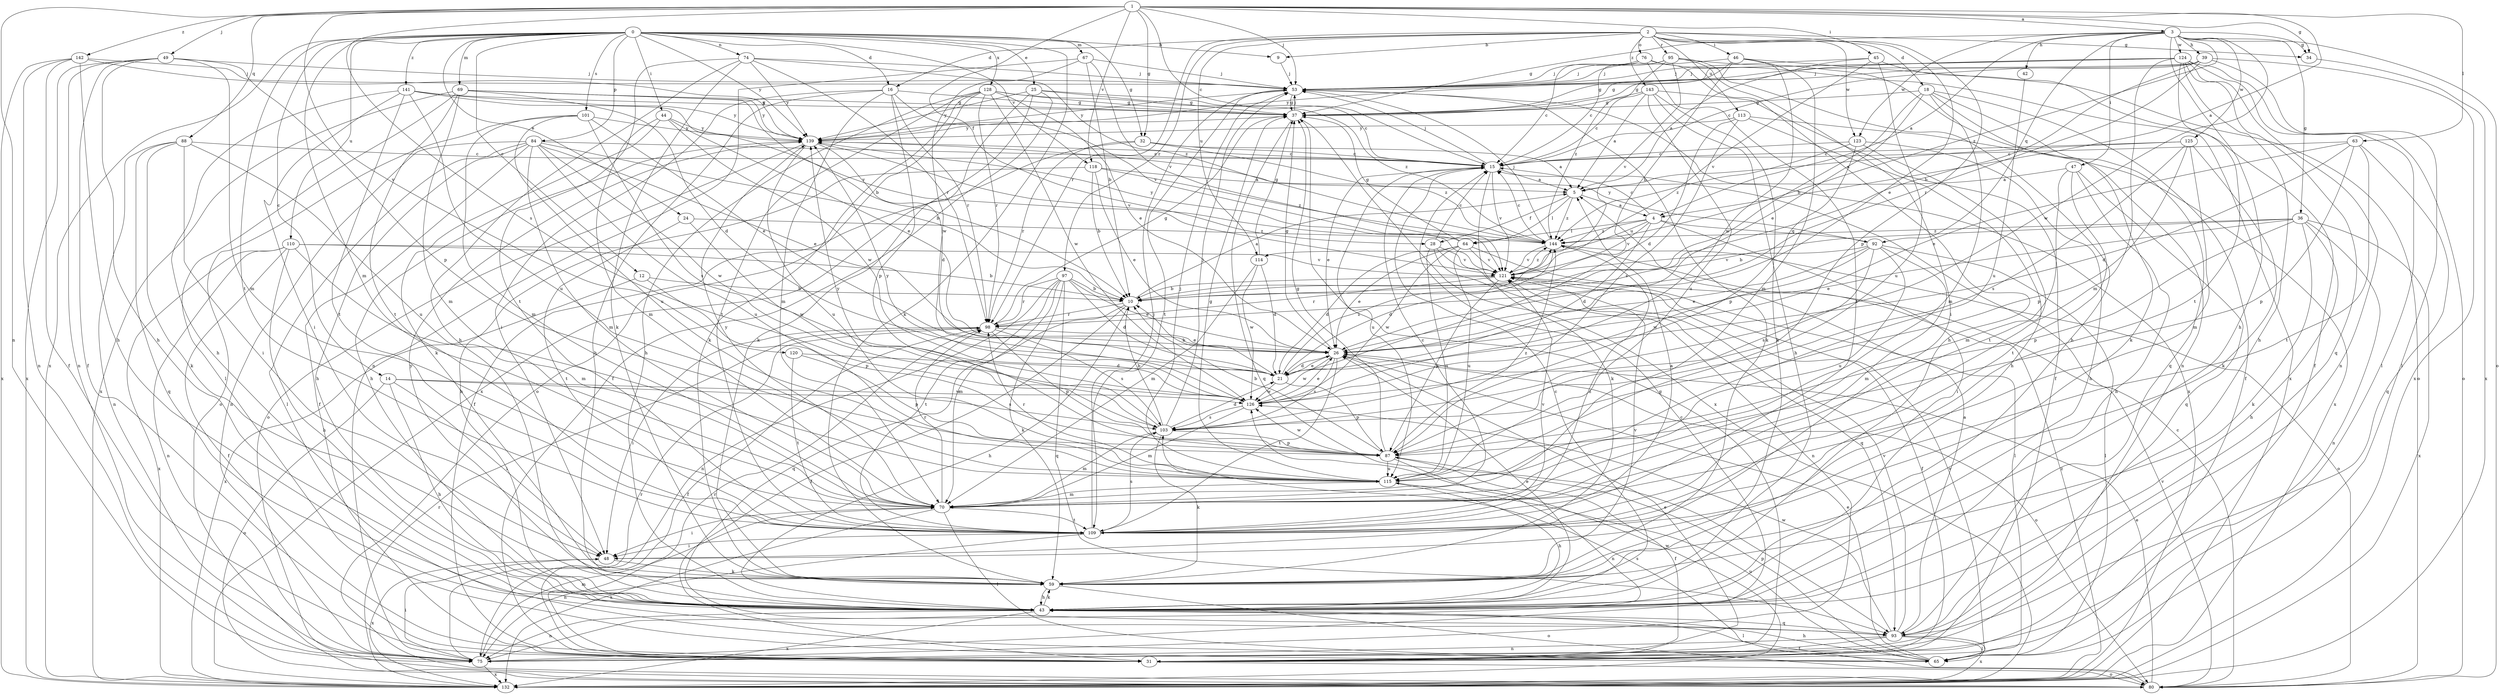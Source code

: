 strict digraph  {
0;
1;
2;
3;
4;
5;
9;
10;
12;
14;
15;
16;
18;
21;
24;
25;
26;
28;
31;
32;
34;
36;
37;
39;
42;
43;
44;
45;
46;
47;
48;
49;
53;
59;
63;
64;
65;
67;
69;
70;
74;
75;
76;
80;
84;
87;
88;
92;
93;
95;
97;
98;
101;
103;
109;
110;
113;
114;
115;
118;
120;
121;
123;
124;
125;
126;
128;
132;
139;
141;
142;
143;
144;
0 -> 9  [label=b];
0 -> 12  [label=c];
0 -> 14  [label=c];
0 -> 16  [label=d];
0 -> 24  [label=e];
0 -> 25  [label=e];
0 -> 32  [label=g];
0 -> 44  [label=i];
0 -> 59  [label=k];
0 -> 67  [label=m];
0 -> 69  [label=m];
0 -> 70  [label=m];
0 -> 74  [label=n];
0 -> 84  [label=p];
0 -> 101  [label=s];
0 -> 109  [label=t];
0 -> 110  [label=u];
0 -> 118  [label=v];
0 -> 128  [label=x];
0 -> 132  [label=x];
0 -> 139  [label=y];
0 -> 141  [label=z];
1 -> 3  [label=a];
1 -> 4  [label=a];
1 -> 15  [label=c];
1 -> 28  [label=f];
1 -> 32  [label=g];
1 -> 34  [label=g];
1 -> 45  [label=i];
1 -> 49  [label=j];
1 -> 53  [label=j];
1 -> 63  [label=l];
1 -> 75  [label=n];
1 -> 88  [label=q];
1 -> 103  [label=s];
1 -> 118  [label=v];
1 -> 120  [label=v];
1 -> 142  [label=z];
2 -> 9  [label=b];
2 -> 16  [label=d];
2 -> 18  [label=d];
2 -> 26  [label=e];
2 -> 34  [label=g];
2 -> 46  [label=i];
2 -> 76  [label=o];
2 -> 87  [label=p];
2 -> 95  [label=r];
2 -> 97  [label=r];
2 -> 98  [label=r];
2 -> 113  [label=u];
2 -> 114  [label=u];
2 -> 123  [label=w];
2 -> 143  [label=z];
3 -> 4  [label=a];
3 -> 34  [label=g];
3 -> 36  [label=g];
3 -> 37  [label=g];
3 -> 39  [label=h];
3 -> 42  [label=h];
3 -> 43  [label=h];
3 -> 47  [label=i];
3 -> 80  [label=o];
3 -> 92  [label=q];
3 -> 123  [label=w];
3 -> 124  [label=w];
3 -> 125  [label=w];
3 -> 126  [label=w];
3 -> 144  [label=z];
4 -> 15  [label=c];
4 -> 21  [label=d];
4 -> 48  [label=i];
4 -> 64  [label=l];
4 -> 92  [label=q];
4 -> 114  [label=u];
4 -> 121  [label=v];
4 -> 144  [label=z];
5 -> 4  [label=a];
5 -> 28  [label=f];
5 -> 64  [label=l];
5 -> 144  [label=z];
9 -> 53  [label=j];
10 -> 5  [label=a];
10 -> 31  [label=f];
10 -> 43  [label=h];
10 -> 93  [label=q];
10 -> 98  [label=r];
12 -> 10  [label=b];
12 -> 87  [label=p];
12 -> 132  [label=x];
14 -> 43  [label=h];
14 -> 48  [label=i];
14 -> 80  [label=o];
14 -> 103  [label=s];
14 -> 126  [label=w];
15 -> 5  [label=a];
15 -> 26  [label=e];
15 -> 53  [label=j];
15 -> 59  [label=k];
15 -> 115  [label=u];
15 -> 121  [label=v];
16 -> 37  [label=g];
16 -> 43  [label=h];
16 -> 48  [label=i];
16 -> 70  [label=m];
16 -> 87  [label=p];
16 -> 98  [label=r];
16 -> 121  [label=v];
18 -> 10  [label=b];
18 -> 26  [label=e];
18 -> 31  [label=f];
18 -> 37  [label=g];
18 -> 59  [label=k];
18 -> 70  [label=m];
18 -> 93  [label=q];
21 -> 10  [label=b];
21 -> 26  [label=e];
21 -> 87  [label=p];
21 -> 126  [label=w];
21 -> 144  [label=z];
24 -> 109  [label=t];
24 -> 126  [label=w];
24 -> 144  [label=z];
25 -> 15  [label=c];
25 -> 31  [label=f];
25 -> 37  [label=g];
25 -> 59  [label=k];
25 -> 132  [label=x];
25 -> 139  [label=y];
26 -> 21  [label=d];
26 -> 37  [label=g];
26 -> 80  [label=o];
26 -> 103  [label=s];
26 -> 109  [label=t];
26 -> 126  [label=w];
28 -> 15  [label=c];
28 -> 75  [label=n];
28 -> 93  [label=q];
28 -> 115  [label=u];
28 -> 121  [label=v];
31 -> 26  [label=e];
31 -> 37  [label=g];
31 -> 80  [label=o];
31 -> 98  [label=r];
32 -> 5  [label=a];
32 -> 15  [label=c];
32 -> 31  [label=f];
32 -> 98  [label=r];
32 -> 144  [label=z];
34 -> 132  [label=x];
36 -> 10  [label=b];
36 -> 26  [label=e];
36 -> 43  [label=h];
36 -> 59  [label=k];
36 -> 75  [label=n];
36 -> 87  [label=p];
36 -> 132  [label=x];
36 -> 144  [label=z];
37 -> 53  [label=j];
37 -> 93  [label=q];
37 -> 132  [label=x];
37 -> 139  [label=y];
39 -> 10  [label=b];
39 -> 15  [label=c];
39 -> 37  [label=g];
39 -> 53  [label=j];
39 -> 65  [label=l];
39 -> 98  [label=r];
39 -> 132  [label=x];
42 -> 115  [label=u];
43 -> 15  [label=c];
43 -> 26  [label=e];
43 -> 59  [label=k];
43 -> 65  [label=l];
43 -> 75  [label=n];
43 -> 93  [label=q];
43 -> 132  [label=x];
44 -> 26  [label=e];
44 -> 59  [label=k];
44 -> 70  [label=m];
44 -> 126  [label=w];
44 -> 139  [label=y];
45 -> 5  [label=a];
45 -> 31  [label=f];
45 -> 53  [label=j];
45 -> 115  [label=u];
45 -> 121  [label=v];
46 -> 10  [label=b];
46 -> 37  [label=g];
46 -> 53  [label=j];
46 -> 70  [label=m];
46 -> 80  [label=o];
46 -> 126  [label=w];
47 -> 5  [label=a];
47 -> 43  [label=h];
47 -> 70  [label=m];
47 -> 93  [label=q];
47 -> 109  [label=t];
48 -> 59  [label=k];
48 -> 132  [label=x];
49 -> 31  [label=f];
49 -> 43  [label=h];
49 -> 53  [label=j];
49 -> 70  [label=m];
49 -> 75  [label=n];
49 -> 87  [label=p];
49 -> 132  [label=x];
53 -> 37  [label=g];
53 -> 59  [label=k];
53 -> 109  [label=t];
53 -> 132  [label=x];
53 -> 139  [label=y];
59 -> 43  [label=h];
59 -> 80  [label=o];
59 -> 121  [label=v];
59 -> 139  [label=y];
63 -> 15  [label=c];
63 -> 21  [label=d];
63 -> 26  [label=e];
63 -> 87  [label=p];
63 -> 93  [label=q];
63 -> 109  [label=t];
64 -> 21  [label=d];
64 -> 26  [label=e];
64 -> 37  [label=g];
64 -> 65  [label=l];
64 -> 115  [label=u];
64 -> 121  [label=v];
64 -> 126  [label=w];
64 -> 139  [label=y];
65 -> 26  [label=e];
65 -> 43  [label=h];
65 -> 87  [label=p];
65 -> 115  [label=u];
65 -> 121  [label=v];
67 -> 10  [label=b];
67 -> 53  [label=j];
67 -> 75  [label=n];
67 -> 121  [label=v];
67 -> 126  [label=w];
69 -> 10  [label=b];
69 -> 21  [label=d];
69 -> 37  [label=g];
69 -> 65  [label=l];
69 -> 70  [label=m];
69 -> 109  [label=t];
69 -> 132  [label=x];
69 -> 139  [label=y];
70 -> 15  [label=c];
70 -> 48  [label=i];
70 -> 65  [label=l];
70 -> 98  [label=r];
70 -> 109  [label=t];
70 -> 132  [label=x];
70 -> 139  [label=y];
74 -> 43  [label=h];
74 -> 53  [label=j];
74 -> 59  [label=k];
74 -> 98  [label=r];
74 -> 109  [label=t];
74 -> 139  [label=y];
74 -> 144  [label=z];
75 -> 15  [label=c];
75 -> 48  [label=i];
75 -> 70  [label=m];
75 -> 98  [label=r];
75 -> 132  [label=x];
76 -> 15  [label=c];
76 -> 43  [label=h];
76 -> 53  [label=j];
76 -> 109  [label=t];
76 -> 132  [label=x];
80 -> 15  [label=c];
80 -> 26  [label=e];
80 -> 103  [label=s];
80 -> 121  [label=v];
84 -> 10  [label=b];
84 -> 15  [label=c];
84 -> 26  [label=e];
84 -> 31  [label=f];
84 -> 43  [label=h];
84 -> 65  [label=l];
84 -> 70  [label=m];
84 -> 75  [label=n];
84 -> 115  [label=u];
84 -> 126  [label=w];
87 -> 10  [label=b];
87 -> 31  [label=f];
87 -> 37  [label=g];
87 -> 75  [label=n];
87 -> 115  [label=u];
87 -> 126  [label=w];
87 -> 144  [label=z];
88 -> 15  [label=c];
88 -> 48  [label=i];
88 -> 59  [label=k];
88 -> 75  [label=n];
88 -> 93  [label=q];
88 -> 115  [label=u];
92 -> 26  [label=e];
92 -> 65  [label=l];
92 -> 70  [label=m];
92 -> 103  [label=s];
92 -> 115  [label=u];
92 -> 121  [label=v];
92 -> 126  [label=w];
92 -> 139  [label=y];
93 -> 5  [label=a];
93 -> 31  [label=f];
93 -> 65  [label=l];
93 -> 75  [label=n];
93 -> 121  [label=v];
93 -> 126  [label=w];
93 -> 132  [label=x];
95 -> 15  [label=c];
95 -> 43  [label=h];
95 -> 48  [label=i];
95 -> 53  [label=j];
95 -> 75  [label=n];
95 -> 121  [label=v];
95 -> 144  [label=z];
97 -> 10  [label=b];
97 -> 21  [label=d];
97 -> 26  [label=e];
97 -> 59  [label=k];
97 -> 70  [label=m];
97 -> 75  [label=n];
97 -> 93  [label=q];
97 -> 98  [label=r];
97 -> 109  [label=t];
98 -> 26  [label=e];
98 -> 31  [label=f];
98 -> 37  [label=g];
98 -> 48  [label=i];
98 -> 87  [label=p];
98 -> 103  [label=s];
101 -> 26  [label=e];
101 -> 70  [label=m];
101 -> 80  [label=o];
101 -> 103  [label=s];
101 -> 115  [label=u];
101 -> 139  [label=y];
103 -> 10  [label=b];
103 -> 21  [label=d];
103 -> 53  [label=j];
103 -> 59  [label=k];
103 -> 70  [label=m];
103 -> 87  [label=p];
103 -> 139  [label=y];
109 -> 5  [label=a];
109 -> 48  [label=i];
109 -> 53  [label=j];
109 -> 75  [label=n];
109 -> 103  [label=s];
109 -> 121  [label=v];
109 -> 144  [label=z];
110 -> 10  [label=b];
110 -> 31  [label=f];
110 -> 43  [label=h];
110 -> 70  [label=m];
110 -> 75  [label=n];
110 -> 121  [label=v];
110 -> 132  [label=x];
113 -> 21  [label=d];
113 -> 43  [label=h];
113 -> 103  [label=s];
113 -> 132  [label=x];
113 -> 139  [label=y];
114 -> 21  [label=d];
114 -> 37  [label=g];
114 -> 70  [label=m];
114 -> 126  [label=w];
115 -> 37  [label=g];
115 -> 43  [label=h];
115 -> 53  [label=j];
115 -> 70  [label=m];
115 -> 98  [label=r];
118 -> 5  [label=a];
118 -> 10  [label=b];
118 -> 26  [label=e];
118 -> 43  [label=h];
118 -> 144  [label=z];
120 -> 21  [label=d];
120 -> 87  [label=p];
120 -> 109  [label=t];
121 -> 10  [label=b];
121 -> 31  [label=f];
121 -> 87  [label=p];
121 -> 98  [label=r];
121 -> 144  [label=z];
123 -> 15  [label=c];
123 -> 43  [label=h];
123 -> 87  [label=p];
123 -> 109  [label=t];
123 -> 144  [label=z];
124 -> 37  [label=g];
124 -> 43  [label=h];
124 -> 53  [label=j];
124 -> 65  [label=l];
124 -> 70  [label=m];
124 -> 75  [label=n];
124 -> 80  [label=o];
124 -> 93  [label=q];
124 -> 109  [label=t];
124 -> 139  [label=y];
125 -> 5  [label=a];
125 -> 15  [label=c];
125 -> 59  [label=k];
125 -> 70  [label=m];
125 -> 87  [label=p];
125 -> 103  [label=s];
126 -> 26  [label=e];
126 -> 70  [label=m];
126 -> 103  [label=s];
126 -> 139  [label=y];
128 -> 26  [label=e];
128 -> 37  [label=g];
128 -> 43  [label=h];
128 -> 59  [label=k];
128 -> 80  [label=o];
128 -> 98  [label=r];
128 -> 109  [label=t];
128 -> 126  [label=w];
128 -> 144  [label=z];
132 -> 98  [label=r];
132 -> 126  [label=w];
132 -> 144  [label=z];
139 -> 15  [label=c];
139 -> 21  [label=d];
139 -> 43  [label=h];
139 -> 80  [label=o];
139 -> 115  [label=u];
139 -> 121  [label=v];
141 -> 37  [label=g];
141 -> 43  [label=h];
141 -> 48  [label=i];
141 -> 109  [label=t];
141 -> 115  [label=u];
141 -> 121  [label=v];
141 -> 139  [label=y];
142 -> 31  [label=f];
142 -> 43  [label=h];
142 -> 53  [label=j];
142 -> 75  [label=n];
142 -> 132  [label=x];
142 -> 139  [label=y];
143 -> 5  [label=a];
143 -> 15  [label=c];
143 -> 31  [label=f];
143 -> 37  [label=g];
143 -> 43  [label=h];
143 -> 59  [label=k];
143 -> 115  [label=u];
144 -> 15  [label=c];
144 -> 21  [label=d];
144 -> 53  [label=j];
144 -> 80  [label=o];
144 -> 121  [label=v];
}
